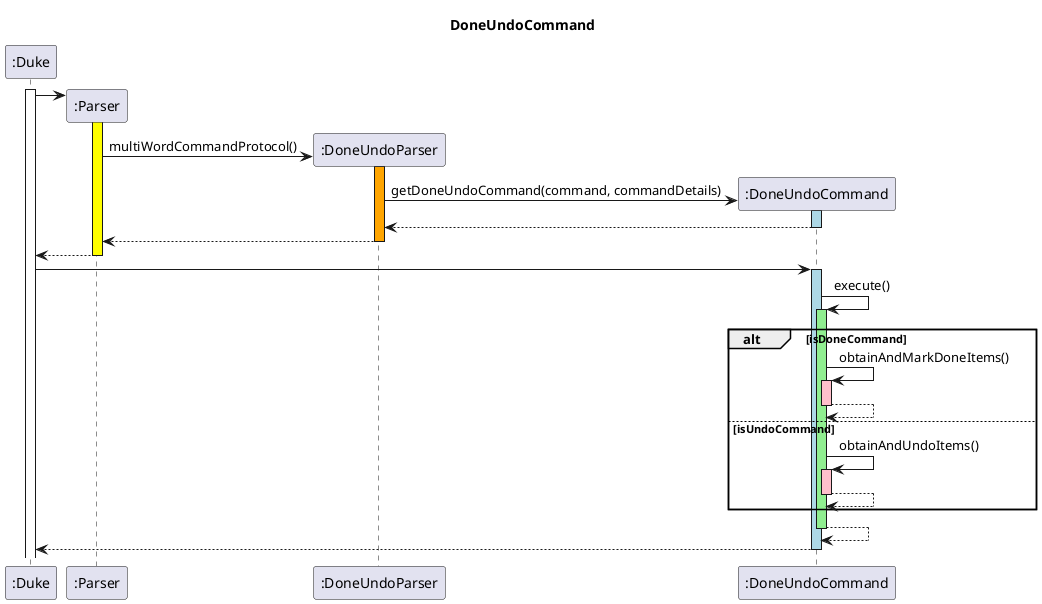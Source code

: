 @startuml

title DoneUndoCommand

participant ":Duke" as Duke
activate Duke

create ":Parser" as Parser

Duke -> Parser
activate Parser #yellow
create ":DoneUndoParser" as DoneUndoParser
Parser -> DoneUndoParser: multiWordCommandProtocol()
activate DoneUndoParser #orange
create ":DoneUndoCommand" as DoneUndoCommand
DoneUndoParser -> DoneUndoCommand: getDoneUndoCommand(command, commandDetails)
activate DoneUndoCommand #lightblue
return
return
return
Duke -> DoneUndoCommand
activate DoneUndoCommand #lightblue
DoneUndoCommand -> DoneUndoCommand: execute()
activate DoneUndoCommand #lightgreen

alt isDoneCommand
DoneUndoCommand -> DoneUndoCommand: obtainAndMarkDoneItems()
activate DoneUndoCommand #pink
return
else isUndoCommand
DoneUndoCommand -> DoneUndoCommand: obtainAndUndoItems()
activate DoneUndoCommand #pink
return
end

return
return

@enduml